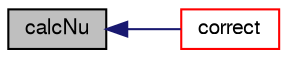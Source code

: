 digraph "calcNu"
{
  bgcolor="transparent";
  edge [fontname="FreeSans",fontsize="10",labelfontname="FreeSans",labelfontsize="10"];
  node [fontname="FreeSans",fontsize="10",shape=record];
  rankdir="LR";
  Node11 [label="calcNu",height=0.2,width=0.4,color="black", fillcolor="grey75", style="filled", fontcolor="black"];
  Node11 -> Node12 [dir="back",color="midnightblue",fontsize="10",style="solid",fontname="FreeSans"];
  Node12 [label="correct",height=0.2,width=0.4,color="red",URL="$a30482.html#aa40b482ba81fd8de31bdba348c184074",tooltip="Correct the laminar viscosity. "];
}
